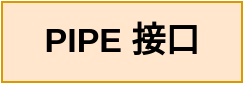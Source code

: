 <mxfile version="15.0.6" type="github">
  <diagram id="9xql6RyuUs1d4yWnlmXa" name="Page-1">
    <mxGraphModel dx="782" dy="436" grid="1" gridSize="10" guides="1" tooltips="1" connect="1" arrows="1" fold="1" page="1" pageScale="1" pageWidth="827" pageHeight="1169" math="0" shadow="0">
      <root>
        <mxCell id="0" />
        <mxCell id="1" parent="0" />
        <mxCell id="rcBC0SpYwCiLhAoi514--1" value="PIPE 接口" style="text;html=1;strokeColor=#d79b00;fillColor=#ffe6cc;align=center;verticalAlign=middle;whiteSpace=wrap;rounded=0;fontSize=17;fontStyle=1" vertex="1" parent="1">
          <mxGeometry x="40" y="40" width="120" height="40" as="geometry" />
        </mxCell>
      </root>
    </mxGraphModel>
  </diagram>
</mxfile>
